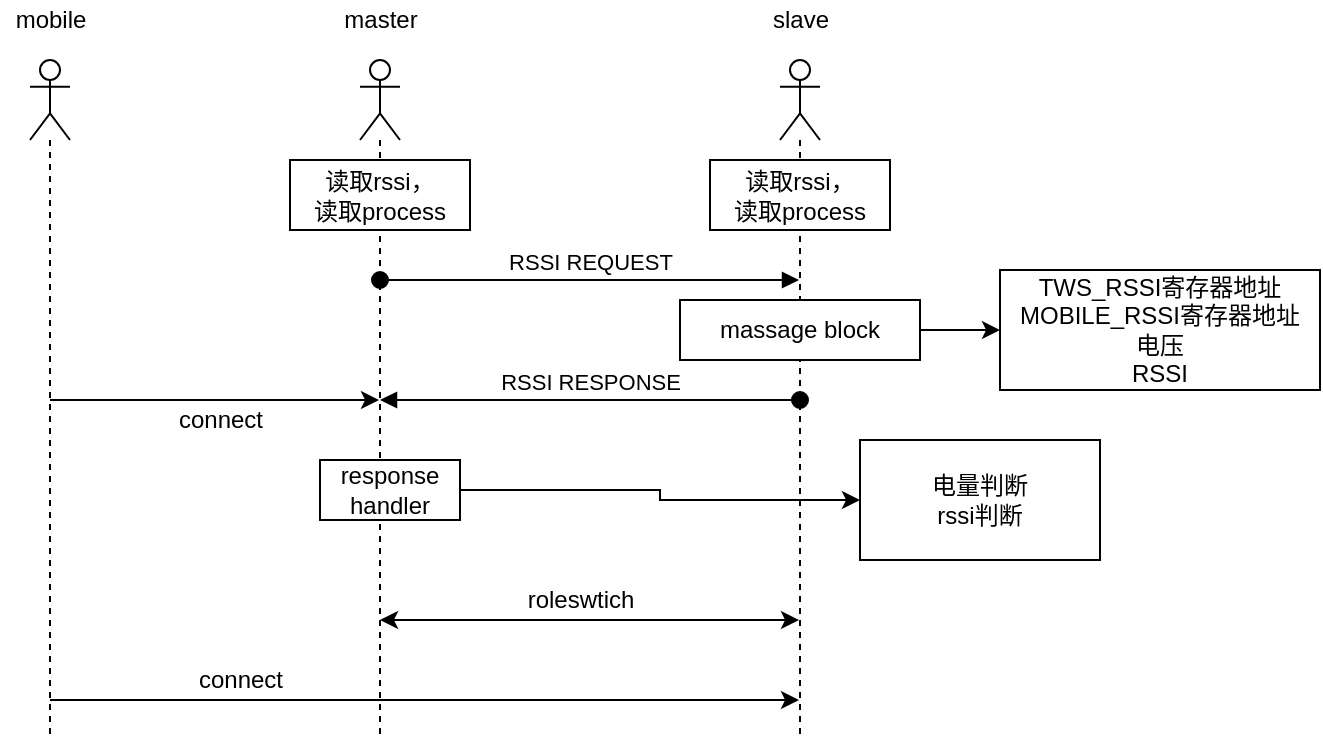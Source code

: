<mxfile version="14.5.8" type="github">
  <diagram id="9_1jYsx3lrLRg1FMJCD2" name="Page-1">
    <mxGraphModel dx="1038" dy="548" grid="1" gridSize="10" guides="1" tooltips="1" connect="1" arrows="1" fold="1" page="1" pageScale="1" pageWidth="827" pageHeight="1169" math="0" shadow="0">
      <root>
        <mxCell id="0" />
        <mxCell id="1" parent="0" />
        <mxCell id="8SyhGbuYQznFCXG21KUP-5" value="" style="shape=umlLifeline;participant=umlActor;perimeter=lifelinePerimeter;whiteSpace=wrap;html=1;container=1;collapsible=0;recursiveResize=0;verticalAlign=top;spacingTop=36;outlineConnect=0;" parent="1" vertex="1">
          <mxGeometry x="370" y="620" width="20" height="340" as="geometry" />
        </mxCell>
        <mxCell id="8SyhGbuYQznFCXG21KUP-6" value="" style="shape=umlLifeline;participant=umlActor;perimeter=lifelinePerimeter;whiteSpace=wrap;html=1;container=1;collapsible=0;recursiveResize=0;verticalAlign=top;spacingTop=36;outlineConnect=0;" parent="1" vertex="1">
          <mxGeometry x="580" y="620" width="20" height="340" as="geometry" />
        </mxCell>
        <object label="" id="8SyhGbuYQznFCXG21KUP-8">
          <mxCell style="shape=umlLifeline;participant=umlActor;perimeter=lifelinePerimeter;whiteSpace=wrap;html=1;container=1;collapsible=0;recursiveResize=0;verticalAlign=top;spacingTop=36;outlineConnect=0;" parent="1" vertex="1">
            <mxGeometry x="205" y="620" width="20" height="340" as="geometry" />
          </mxCell>
        </object>
        <mxCell id="8SyhGbuYQznFCXG21KUP-9" value="RSSI REQUEST" style="html=1;verticalAlign=bottom;startArrow=oval;startFill=1;endArrow=block;startSize=8;" parent="1" source="8SyhGbuYQznFCXG21KUP-5" target="8SyhGbuYQznFCXG21KUP-6" edge="1">
          <mxGeometry width="60" relative="1" as="geometry">
            <mxPoint x="640" y="840" as="sourcePoint" />
            <mxPoint x="700" y="840" as="targetPoint" />
            <Array as="points">
              <mxPoint x="480" y="730" />
            </Array>
          </mxGeometry>
        </mxCell>
        <mxCell id="8SyhGbuYQznFCXG21KUP-11" value="mobile" style="text;html=1;resizable=0;autosize=1;align=center;verticalAlign=middle;points=[];fillColor=none;strokeColor=none;rounded=0;" parent="1" vertex="1">
          <mxGeometry x="190" y="590" width="50" height="20" as="geometry" />
        </mxCell>
        <mxCell id="8SyhGbuYQznFCXG21KUP-12" value="master" style="text;html=1;resizable=0;autosize=1;align=center;verticalAlign=middle;points=[];fillColor=none;strokeColor=none;rounded=0;" parent="1" vertex="1">
          <mxGeometry x="355" y="590" width="50" height="20" as="geometry" />
        </mxCell>
        <mxCell id="8SyhGbuYQznFCXG21KUP-13" value="slave" style="text;html=1;resizable=0;autosize=1;align=center;verticalAlign=middle;points=[];fillColor=none;strokeColor=none;rounded=0;" parent="1" vertex="1">
          <mxGeometry x="570" y="590" width="40" height="20" as="geometry" />
        </mxCell>
        <mxCell id="8SyhGbuYQznFCXG21KUP-28" value="" style="edgeStyle=orthogonalEdgeStyle;rounded=0;orthogonalLoop=1;jettySize=auto;html=1;" parent="1" source="8SyhGbuYQznFCXG21KUP-14" target="8SyhGbuYQznFCXG21KUP-27" edge="1">
          <mxGeometry relative="1" as="geometry" />
        </mxCell>
        <mxCell id="8SyhGbuYQznFCXG21KUP-14" value="response handler" style="rounded=0;whiteSpace=wrap;html=1;" parent="1" vertex="1">
          <mxGeometry x="350" y="820" width="70" height="30" as="geometry" />
        </mxCell>
        <mxCell id="8SyhGbuYQznFCXG21KUP-15" value="RSSI RESPONSE" style="html=1;verticalAlign=bottom;startArrow=oval;startFill=1;endArrow=block;startSize=8;" parent="1" source="8SyhGbuYQznFCXG21KUP-6" target="8SyhGbuYQznFCXG21KUP-5" edge="1">
          <mxGeometry width="60" relative="1" as="geometry">
            <mxPoint x="589.5" y="780" as="sourcePoint" />
            <mxPoint x="379.5" y="780" as="targetPoint" />
            <Array as="points">
              <mxPoint x="590" y="790" />
              <mxPoint x="535" y="790" />
            </Array>
          </mxGeometry>
        </mxCell>
        <mxCell id="8SyhGbuYQznFCXG21KUP-31" value="" style="edgeStyle=orthogonalEdgeStyle;rounded=0;orthogonalLoop=1;jettySize=auto;html=1;" parent="1" source="8SyhGbuYQznFCXG21KUP-16" target="8SyhGbuYQznFCXG21KUP-30" edge="1">
          <mxGeometry relative="1" as="geometry" />
        </mxCell>
        <mxCell id="8SyhGbuYQznFCXG21KUP-16" value="massage block" style="rounded=0;whiteSpace=wrap;html=1;" parent="1" vertex="1">
          <mxGeometry x="530" y="740" width="120" height="30" as="geometry" />
        </mxCell>
        <mxCell id="8SyhGbuYQznFCXG21KUP-18" value="" style="endArrow=classic;startArrow=classic;html=1;" parent="1" source="8SyhGbuYQznFCXG21KUP-5" target="8SyhGbuYQznFCXG21KUP-6" edge="1">
          <mxGeometry width="50" height="50" relative="1" as="geometry">
            <mxPoint x="390" y="870" as="sourcePoint" />
            <mxPoint x="440" y="820" as="targetPoint" />
            <Array as="points">
              <mxPoint x="460" y="900" />
              <mxPoint x="530" y="900" />
            </Array>
          </mxGeometry>
        </mxCell>
        <mxCell id="8SyhGbuYQznFCXG21KUP-19" value="roleswtich" style="text;html=1;resizable=0;autosize=1;align=center;verticalAlign=middle;points=[];fillColor=none;strokeColor=none;rounded=0;" parent="1" vertex="1">
          <mxGeometry x="445" y="880" width="70" height="20" as="geometry" />
        </mxCell>
        <mxCell id="8SyhGbuYQznFCXG21KUP-23" value="" style="endArrow=classic;html=1;" parent="1" source="8SyhGbuYQznFCXG21KUP-8" target="8SyhGbuYQznFCXG21KUP-5" edge="1">
          <mxGeometry width="50" height="50" relative="1" as="geometry">
            <mxPoint x="220" y="750" as="sourcePoint" />
            <mxPoint x="270" y="700" as="targetPoint" />
          </mxGeometry>
        </mxCell>
        <mxCell id="8SyhGbuYQznFCXG21KUP-24" value="" style="endArrow=classic;html=1;" parent="1" source="8SyhGbuYQznFCXG21KUP-8" target="8SyhGbuYQznFCXG21KUP-6" edge="1">
          <mxGeometry width="50" height="50" relative="1" as="geometry">
            <mxPoint x="390" y="870" as="sourcePoint" />
            <mxPoint x="440" y="820" as="targetPoint" />
            <Array as="points">
              <mxPoint x="420" y="940" />
            </Array>
          </mxGeometry>
        </mxCell>
        <mxCell id="8SyhGbuYQznFCXG21KUP-25" value="connect" style="text;html=1;resizable=0;autosize=1;align=center;verticalAlign=middle;points=[];fillColor=none;strokeColor=none;rounded=0;" parent="1" vertex="1">
          <mxGeometry x="270" y="790" width="60" height="20" as="geometry" />
        </mxCell>
        <mxCell id="8SyhGbuYQznFCXG21KUP-26" value="connect" style="text;html=1;resizable=0;autosize=1;align=center;verticalAlign=middle;points=[];fillColor=none;strokeColor=none;rounded=0;" parent="1" vertex="1">
          <mxGeometry x="280" y="920" width="60" height="20" as="geometry" />
        </mxCell>
        <mxCell id="8SyhGbuYQznFCXG21KUP-27" value="电量判断&lt;br&gt;rssi判断" style="whiteSpace=wrap;html=1;rounded=0;" parent="1" vertex="1">
          <mxGeometry x="620" y="810" width="120" height="60" as="geometry" />
        </mxCell>
        <mxCell id="8SyhGbuYQznFCXG21KUP-30" value="TWS_RSSI寄存器地址&lt;br&gt;MOBILE_RSSI寄存器地址&lt;br&gt;电压&lt;br&gt;RSSI" style="whiteSpace=wrap;html=1;rounded=0;" parent="1" vertex="1">
          <mxGeometry x="690" y="725" width="160" height="60" as="geometry" />
        </mxCell>
        <mxCell id="8SyhGbuYQznFCXG21KUP-32" value="读取rssi，&lt;br&gt;读取process" style="rounded=0;whiteSpace=wrap;html=1;" parent="1" vertex="1">
          <mxGeometry x="335" y="670" width="90" height="35" as="geometry" />
        </mxCell>
        <mxCell id="8SyhGbuYQznFCXG21KUP-54" value="读取rssi，&lt;br&gt;读取process" style="rounded=0;whiteSpace=wrap;html=1;" parent="1" vertex="1">
          <mxGeometry x="545" y="670" width="90" height="35" as="geometry" />
        </mxCell>
      </root>
    </mxGraphModel>
  </diagram>
</mxfile>
